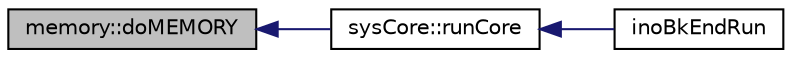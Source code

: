 digraph G
{
  edge [fontname="Helvetica",fontsize="10",labelfontname="Helvetica",labelfontsize="10"];
  node [fontname="Helvetica",fontsize="10",shape=record];
  rankdir=LR;
  Node1 [label="memory::doMEMORY",height=0.2,width=0.4,color="black", fillcolor="grey75", style="filled" fontcolor="black"];
  Node1 -> Node2 [dir=back,color="midnightblue",fontsize="10",style="solid",fontname="Helvetica"];
  Node2 [label="sysCore::runCore",height=0.2,width=0.4,color="black", fillcolor="white", style="filled",URL="$classsysCore.html#a329e1539dcc7da668fb0d6237368922f"];
  Node2 -> Node3 [dir=back,color="midnightblue",fontsize="10",style="solid",fontname="Helvetica"];
  Node3 [label="inoBkEndRun",height=0.2,width=0.4,color="black", fillcolor="white", style="filled",URL="$inoBkEnd_8h.html#a7f7897adf2514facd31db95c4b90314d"];
}
